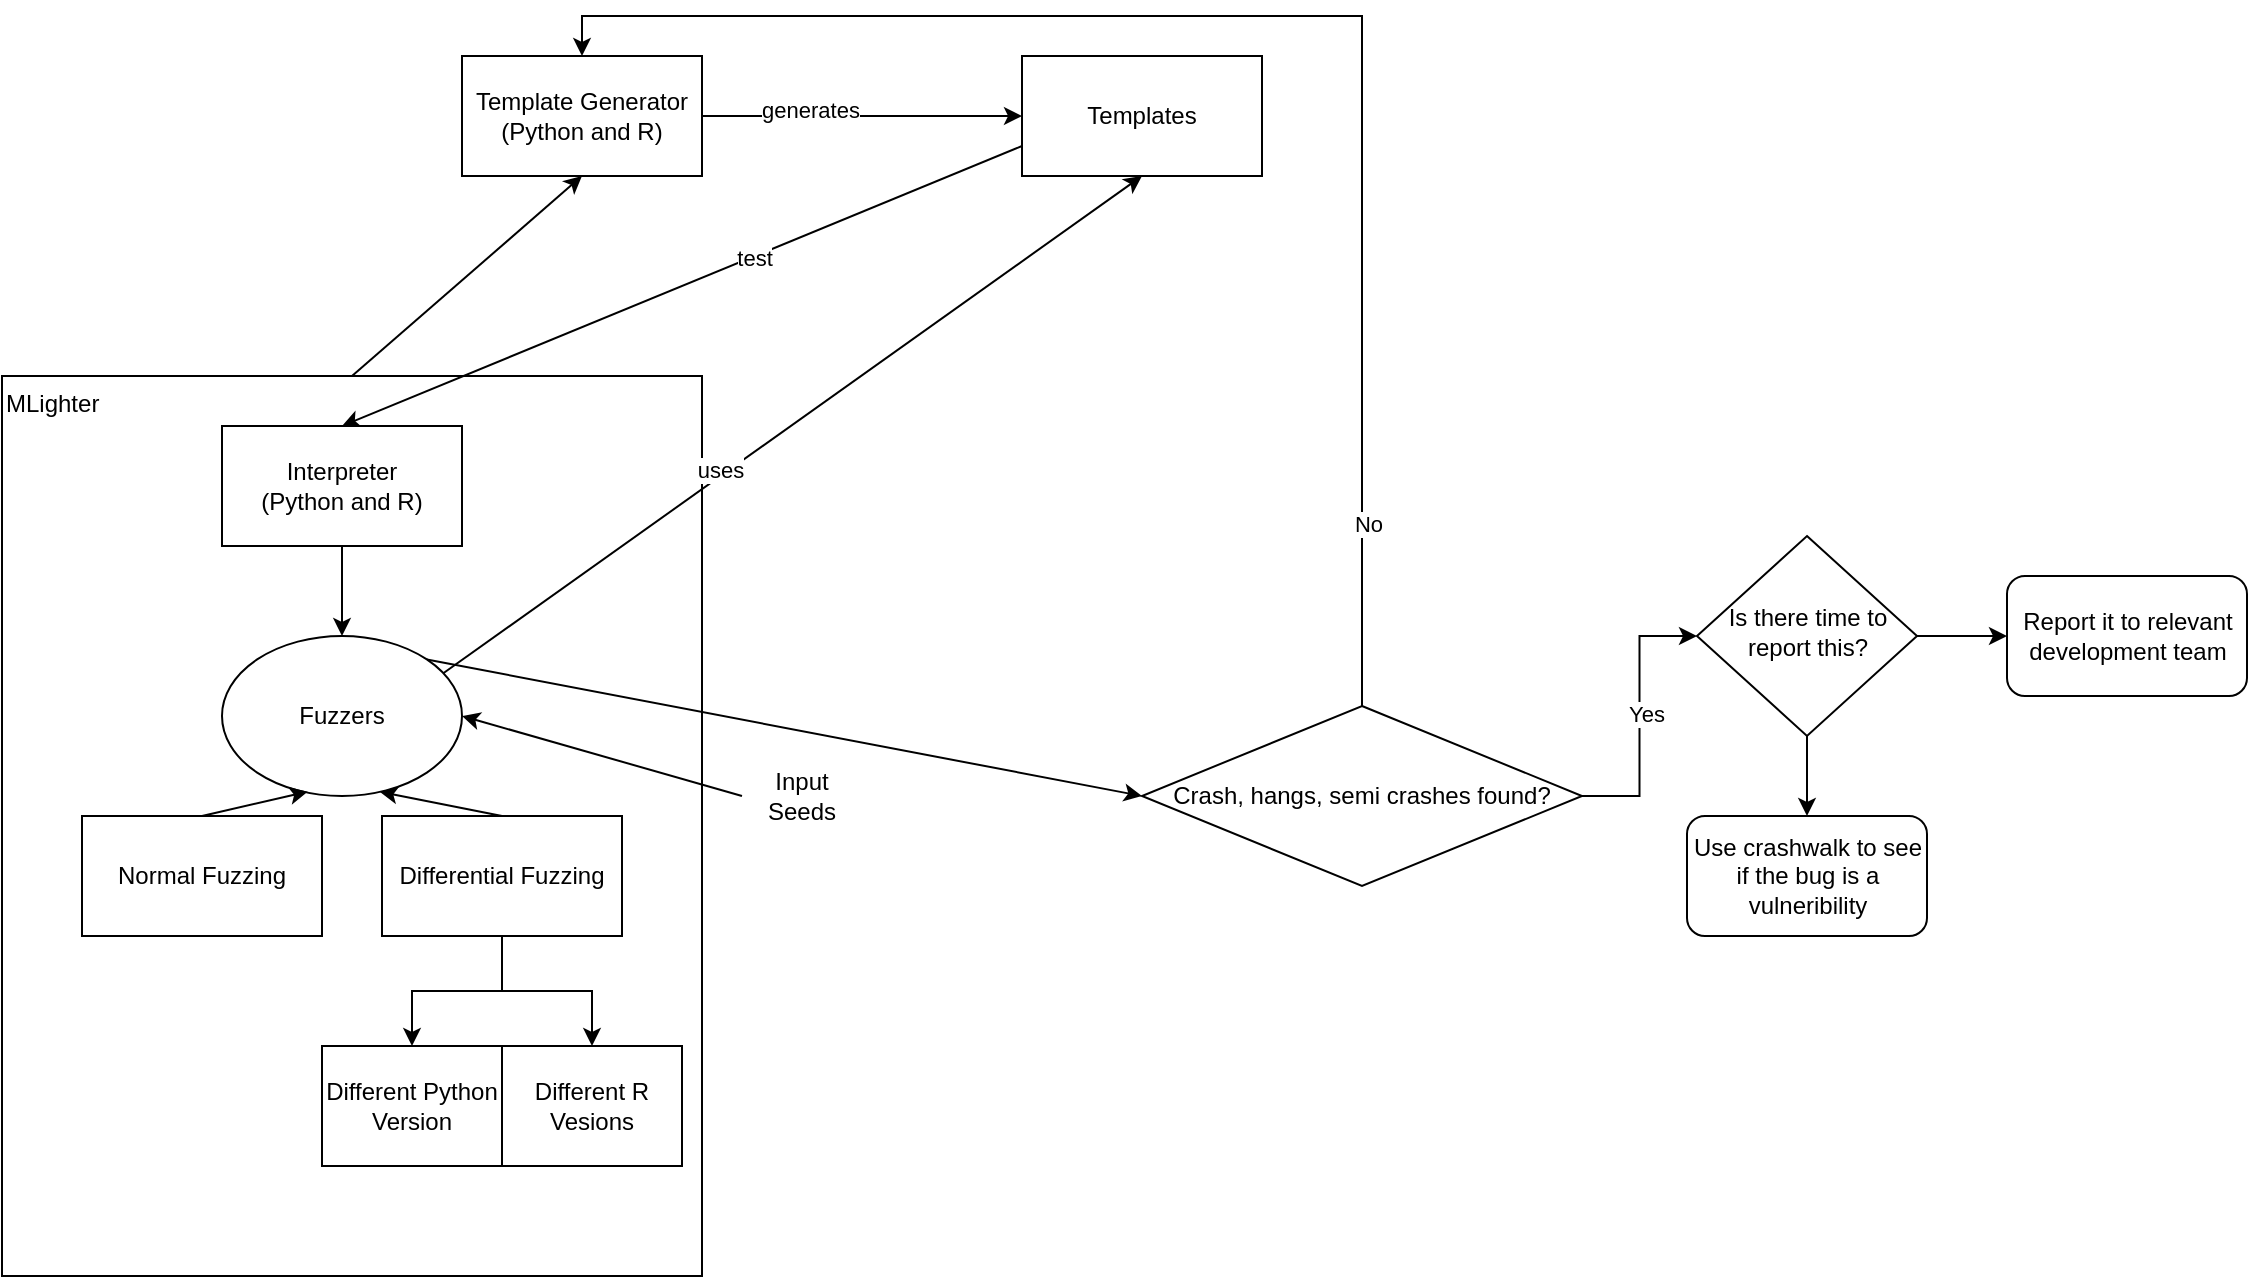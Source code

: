 <mxfile version="23.1.5" type="github">
  <diagram name="Page-1" id="amzALCv6bI6qjFAQoZQV">
    <mxGraphModel dx="1702" dy="551" grid="1" gridSize="10" guides="1" tooltips="1" connect="1" arrows="1" fold="1" page="1" pageScale="1" pageWidth="827" pageHeight="1169" math="0" shadow="0">
      <root>
        <mxCell id="0" />
        <mxCell id="1" parent="0" />
        <mxCell id="rOSCQlMySwnuyHpSkQuA-8" style="rounded=0;orthogonalLoop=1;jettySize=auto;html=1;exitX=0.5;exitY=0;exitDx=0;exitDy=0;entryX=0.5;entryY=1;entryDx=0;entryDy=0;" parent="1" source="rOSCQlMySwnuyHpSkQuA-1" target="rOSCQlMySwnuyHpSkQuA-2" edge="1">
          <mxGeometry relative="1" as="geometry" />
        </mxCell>
        <mxCell id="rOSCQlMySwnuyHpSkQuA-1" value="MLighter" style="rounded=0;whiteSpace=wrap;html=1;align=left;verticalAlign=top;" parent="1" vertex="1">
          <mxGeometry x="-170" y="250" width="350" height="450" as="geometry" />
        </mxCell>
        <mxCell id="rOSCQlMySwnuyHpSkQuA-9" style="edgeStyle=orthogonalEdgeStyle;rounded=0;orthogonalLoop=1;jettySize=auto;html=1;exitX=1;exitY=0.5;exitDx=0;exitDy=0;entryX=0;entryY=0.5;entryDx=0;entryDy=0;" parent="1" source="rOSCQlMySwnuyHpSkQuA-2" target="rOSCQlMySwnuyHpSkQuA-3" edge="1">
          <mxGeometry relative="1" as="geometry" />
        </mxCell>
        <mxCell id="rOSCQlMySwnuyHpSkQuA-28" value="generates" style="edgeLabel;html=1;align=center;verticalAlign=middle;resizable=0;points=[];" parent="rOSCQlMySwnuyHpSkQuA-9" vertex="1" connectable="0">
          <mxGeometry x="-0.328" y="3" relative="1" as="geometry">
            <mxPoint as="offset" />
          </mxGeometry>
        </mxCell>
        <mxCell id="rOSCQlMySwnuyHpSkQuA-2" value="Template Generator&lt;br&gt;(Python and R)" style="rounded=0;whiteSpace=wrap;html=1;" parent="1" vertex="1">
          <mxGeometry x="60" y="90" width="120" height="60" as="geometry" />
        </mxCell>
        <mxCell id="rOSCQlMySwnuyHpSkQuA-11" style="rounded=0;orthogonalLoop=1;jettySize=auto;html=1;exitX=0;exitY=0.75;exitDx=0;exitDy=0;entryX=0.5;entryY=0;entryDx=0;entryDy=0;" parent="1" source="rOSCQlMySwnuyHpSkQuA-3" target="rOSCQlMySwnuyHpSkQuA-7" edge="1">
          <mxGeometry relative="1" as="geometry" />
        </mxCell>
        <mxCell id="rOSCQlMySwnuyHpSkQuA-25" value="test" style="edgeLabel;html=1;align=center;verticalAlign=middle;resizable=0;points=[];" parent="rOSCQlMySwnuyHpSkQuA-11" vertex="1" connectable="0">
          <mxGeometry x="-0.212" y="1" relative="1" as="geometry">
            <mxPoint x="-1" as="offset" />
          </mxGeometry>
        </mxCell>
        <mxCell id="rOSCQlMySwnuyHpSkQuA-3" value="Templates" style="rounded=0;whiteSpace=wrap;html=1;" parent="1" vertex="1">
          <mxGeometry x="340" y="90" width="120" height="60" as="geometry" />
        </mxCell>
        <mxCell id="rOSCQlMySwnuyHpSkQuA-10" style="rounded=0;orthogonalLoop=1;jettySize=auto;html=1;exitX=0.922;exitY=0.233;exitDx=0;exitDy=0;entryX=0.5;entryY=1;entryDx=0;entryDy=0;exitPerimeter=0;" parent="1" source="rOSCQlMySwnuyHpSkQuA-5" target="rOSCQlMySwnuyHpSkQuA-3" edge="1">
          <mxGeometry relative="1" as="geometry" />
        </mxCell>
        <mxCell id="rOSCQlMySwnuyHpSkQuA-24" value="uses" style="edgeLabel;html=1;align=center;verticalAlign=middle;resizable=0;points=[];" parent="rOSCQlMySwnuyHpSkQuA-10" vertex="1" connectable="0">
          <mxGeometry x="-0.2" y="3" relative="1" as="geometry">
            <mxPoint as="offset" />
          </mxGeometry>
        </mxCell>
        <mxCell id="rOSCQlMySwnuyHpSkQuA-32" style="rounded=0;orthogonalLoop=1;jettySize=auto;html=1;exitX=1;exitY=0;exitDx=0;exitDy=0;entryX=0;entryY=0.5;entryDx=0;entryDy=0;" parent="1" source="rOSCQlMySwnuyHpSkQuA-5" target="rOSCQlMySwnuyHpSkQuA-31" edge="1">
          <mxGeometry relative="1" as="geometry" />
        </mxCell>
        <mxCell id="rOSCQlMySwnuyHpSkQuA-5" value="Fuzzers" style="ellipse;whiteSpace=wrap;html=1;" parent="1" vertex="1">
          <mxGeometry x="-60" y="380" width="120" height="80" as="geometry" />
        </mxCell>
        <mxCell id="rOSCQlMySwnuyHpSkQuA-14" style="rounded=0;orthogonalLoop=1;jettySize=auto;html=1;exitX=0;exitY=0.5;exitDx=0;exitDy=0;entryX=1;entryY=0.5;entryDx=0;entryDy=0;" parent="1" source="rOSCQlMySwnuyHpSkQuA-6" target="rOSCQlMySwnuyHpSkQuA-5" edge="1">
          <mxGeometry relative="1" as="geometry" />
        </mxCell>
        <mxCell id="rOSCQlMySwnuyHpSkQuA-6" value="Input Seeds" style="text;html=1;align=center;verticalAlign=middle;whiteSpace=wrap;rounded=0;" parent="1" vertex="1">
          <mxGeometry x="200" y="445" width="60" height="30" as="geometry" />
        </mxCell>
        <mxCell id="CzA6qbHo2A6-y_BBXeDh-2" style="edgeStyle=orthogonalEdgeStyle;rounded=0;orthogonalLoop=1;jettySize=auto;html=1;exitX=0.5;exitY=1;exitDx=0;exitDy=0;" edge="1" parent="1" source="rOSCQlMySwnuyHpSkQuA-7" target="rOSCQlMySwnuyHpSkQuA-5">
          <mxGeometry relative="1" as="geometry" />
        </mxCell>
        <mxCell id="rOSCQlMySwnuyHpSkQuA-7" value="Interpreter&lt;br&gt;(Python and R)" style="rounded=0;whiteSpace=wrap;html=1;" parent="1" vertex="1">
          <mxGeometry x="-60" y="275" width="120" height="60" as="geometry" />
        </mxCell>
        <mxCell id="rOSCQlMySwnuyHpSkQuA-15" value="Normal Fuzzing" style="rounded=0;whiteSpace=wrap;html=1;" parent="1" vertex="1">
          <mxGeometry x="-130" y="470" width="120" height="60" as="geometry" />
        </mxCell>
        <mxCell id="rOSCQlMySwnuyHpSkQuA-20" value="" style="edgeStyle=orthogonalEdgeStyle;rounded=0;orthogonalLoop=1;jettySize=auto;html=1;" parent="1" source="rOSCQlMySwnuyHpSkQuA-16" target="rOSCQlMySwnuyHpSkQuA-19" edge="1">
          <mxGeometry relative="1" as="geometry" />
        </mxCell>
        <mxCell id="rOSCQlMySwnuyHpSkQuA-22" value="" style="edgeStyle=orthogonalEdgeStyle;rounded=0;orthogonalLoop=1;jettySize=auto;html=1;" parent="1" source="rOSCQlMySwnuyHpSkQuA-16" target="rOSCQlMySwnuyHpSkQuA-21" edge="1">
          <mxGeometry relative="1" as="geometry" />
        </mxCell>
        <mxCell id="rOSCQlMySwnuyHpSkQuA-16" value="Differential Fuzzing" style="rounded=0;whiteSpace=wrap;html=1;" parent="1" vertex="1">
          <mxGeometry x="20" y="470" width="120" height="60" as="geometry" />
        </mxCell>
        <mxCell id="rOSCQlMySwnuyHpSkQuA-17" style="rounded=0;orthogonalLoop=1;jettySize=auto;html=1;exitX=0.5;exitY=0;exitDx=0;exitDy=0;entryX=0.357;entryY=0.973;entryDx=0;entryDy=0;entryPerimeter=0;" parent="1" source="rOSCQlMySwnuyHpSkQuA-15" target="rOSCQlMySwnuyHpSkQuA-5" edge="1">
          <mxGeometry relative="1" as="geometry">
            <mxPoint x="376.04" y="384.64" as="targetPoint" />
          </mxGeometry>
        </mxCell>
        <mxCell id="rOSCQlMySwnuyHpSkQuA-18" style="rounded=0;orthogonalLoop=1;jettySize=auto;html=1;exitX=0.5;exitY=0;exitDx=0;exitDy=0;entryX=0.657;entryY=0.973;entryDx=0;entryDy=0;entryPerimeter=0;" parent="1" source="rOSCQlMySwnuyHpSkQuA-16" target="rOSCQlMySwnuyHpSkQuA-5" edge="1">
          <mxGeometry relative="1" as="geometry">
            <mxPoint x="441.56" y="389.36" as="targetPoint" />
          </mxGeometry>
        </mxCell>
        <mxCell id="rOSCQlMySwnuyHpSkQuA-19" value="Different Python Version" style="rounded=0;whiteSpace=wrap;html=1;" parent="1" vertex="1">
          <mxGeometry x="-10" y="585" width="90" height="60" as="geometry" />
        </mxCell>
        <mxCell id="rOSCQlMySwnuyHpSkQuA-21" value="Different R Vesions" style="rounded=0;whiteSpace=wrap;html=1;" parent="1" vertex="1">
          <mxGeometry x="80" y="585" width="90" height="60" as="geometry" />
        </mxCell>
        <mxCell id="rOSCQlMySwnuyHpSkQuA-33" style="edgeStyle=orthogonalEdgeStyle;rounded=0;orthogonalLoop=1;jettySize=auto;html=1;exitX=0.5;exitY=0;exitDx=0;exitDy=0;entryX=0.5;entryY=0;entryDx=0;entryDy=0;" parent="1" source="rOSCQlMySwnuyHpSkQuA-31" target="rOSCQlMySwnuyHpSkQuA-2" edge="1">
          <mxGeometry relative="1" as="geometry" />
        </mxCell>
        <mxCell id="rOSCQlMySwnuyHpSkQuA-34" value="No" style="edgeLabel;html=1;align=center;verticalAlign=middle;resizable=0;points=[];" parent="rOSCQlMySwnuyHpSkQuA-33" vertex="1" connectable="0">
          <mxGeometry x="-0.759" y="-3" relative="1" as="geometry">
            <mxPoint as="offset" />
          </mxGeometry>
        </mxCell>
        <mxCell id="rOSCQlMySwnuyHpSkQuA-42" style="edgeStyle=orthogonalEdgeStyle;rounded=0;orthogonalLoop=1;jettySize=auto;html=1;exitX=1;exitY=0.5;exitDx=0;exitDy=0;entryX=0;entryY=0.5;entryDx=0;entryDy=0;" parent="1" source="rOSCQlMySwnuyHpSkQuA-31" target="rOSCQlMySwnuyHpSkQuA-38" edge="1">
          <mxGeometry relative="1" as="geometry">
            <mxPoint x="780" y="200" as="targetPoint" />
          </mxGeometry>
        </mxCell>
        <mxCell id="rOSCQlMySwnuyHpSkQuA-43" value="Yes" style="edgeLabel;html=1;align=center;verticalAlign=middle;resizable=0;points=[];" parent="rOSCQlMySwnuyHpSkQuA-42" vertex="1" connectable="0">
          <mxGeometry x="0.026" y="-3" relative="1" as="geometry">
            <mxPoint as="offset" />
          </mxGeometry>
        </mxCell>
        <mxCell id="rOSCQlMySwnuyHpSkQuA-31" value="Crash, hangs, semi crashes found?" style="rhombus;whiteSpace=wrap;html=1;" parent="1" vertex="1">
          <mxGeometry x="400" y="415" width="220" height="90" as="geometry" />
        </mxCell>
        <mxCell id="rOSCQlMySwnuyHpSkQuA-36" value="" style="edgeStyle=orthogonalEdgeStyle;rounded=0;orthogonalLoop=1;jettySize=auto;html=1;" parent="1" source="rOSCQlMySwnuyHpSkQuA-38" target="rOSCQlMySwnuyHpSkQuA-40" edge="1">
          <mxGeometry relative="1" as="geometry" />
        </mxCell>
        <mxCell id="rOSCQlMySwnuyHpSkQuA-37" value="" style="edgeStyle=orthogonalEdgeStyle;rounded=0;orthogonalLoop=1;jettySize=auto;html=1;" parent="1" source="rOSCQlMySwnuyHpSkQuA-38" target="rOSCQlMySwnuyHpSkQuA-39" edge="1">
          <mxGeometry relative="1" as="geometry" />
        </mxCell>
        <mxCell id="rOSCQlMySwnuyHpSkQuA-38" value="Is there time to report this?" style="rhombus;whiteSpace=wrap;html=1;shadow=0;fontFamily=Helvetica;fontSize=12;align=center;strokeWidth=1;spacing=6;spacingTop=-4;" parent="1" vertex="1">
          <mxGeometry x="677.5" y="330" width="110" height="100" as="geometry" />
        </mxCell>
        <mxCell id="rOSCQlMySwnuyHpSkQuA-39" value="Report it to relevant development team" style="rounded=1;whiteSpace=wrap;html=1;" parent="1" vertex="1">
          <mxGeometry x="832.5" y="350" width="120" height="60" as="geometry" />
        </mxCell>
        <mxCell id="rOSCQlMySwnuyHpSkQuA-40" value="Use crashwalk to see if the bug is a vulneribility" style="rounded=1;whiteSpace=wrap;html=1;" parent="1" vertex="1">
          <mxGeometry x="672.5" y="470" width="120" height="60" as="geometry" />
        </mxCell>
      </root>
    </mxGraphModel>
  </diagram>
</mxfile>
